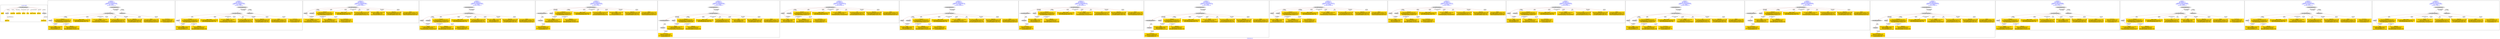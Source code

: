 digraph n0 {
fontcolor="blue"
remincross="true"
label="s29-gilcrease.csv"
subgraph cluster_0 {
label="1-correct model"
n2[style="filled",color="white",fillcolor="lightgray",label="CulturalHeritageObject1"];
n3[shape="plaintext",style="filled",fillcolor="gold",label="Dated"];
n4[style="filled",color="white",fillcolor="lightgray",label="Person1"];
n5[shape="plaintext",style="filled",fillcolor="gold",label="Description"];
n6[shape="plaintext",style="filled",fillcolor="gold",label="Dimensions"];
n7[shape="plaintext",style="filled",fillcolor="gold",label="Medium"];
n8[shape="plaintext",style="filled",fillcolor="gold",label="Title"];
n9[shape="plaintext",style="filled",fillcolor="gold",label="Object Number"];
n10[shape="plaintext",style="filled",fillcolor="gold",label="ObjectID"];
n11[style="filled",color="white",fillcolor="lightgray",label="Concept1"];
n12[shape="plaintext",style="filled",fillcolor="gold",label="Alpha Sort"];
n13[shape="plaintext",style="filled",fillcolor="gold",label="Classification"];
}
subgraph cluster_1 {
label="candidate 0\nlink coherence:1.0\nnode coherence:1.0\nconfidence:0.454185204990368\nmapping score:0.5958395127745671\ncost:11.99977\n-precision:0.58-recall:0.64"
n15[style="filled",color="white",fillcolor="lightgray",label="CulturalHeritageObject1"];
n16[style="filled",color="white",fillcolor="lightgray",label="Person1"];
n17[style="filled",color="white",fillcolor="lightgray",label="EuropeanaAggregation1"];
n18[style="filled",color="white",fillcolor="lightgray",label="WebResource1"];
n19[shape="plaintext",style="filled",fillcolor="gold",label="Dated\n[CulturalHeritageObject,created,0.374]\n[Person,dateOfBirth,0.297]\n[Person,dateOfDeath,0.237]\n[Person,biographicalInformation,0.093]"];
n20[shape="plaintext",style="filled",fillcolor="gold",label="Dimensions\n[CulturalHeritageObject,extent,0.657]\n[CulturalHeritageObject,accessionNumber,0.171]\n[CulturalHeritageObject,description,0.096]\n[CulturalHeritageObject,medium,0.077]"];
n21[shape="plaintext",style="filled",fillcolor="gold",label="Object Number\n[CulturalHeritageObject,accessionNumber,0.548]\n[CulturalHeritageObject,extent,0.313]\n[Person,biographicalInformation,0.138]"];
n22[shape="plaintext",style="filled",fillcolor="gold",label="ObjectID\n[CulturalHeritageObject,created,0.391]\n[Person,dateOfDeath,0.267]\n[CulturalHeritageObject,accessionNumber,0.25]\n[CulturalHeritageObject,description,0.092]"];
n23[shape="plaintext",style="filled",fillcolor="gold",label="Title\n[CulturalHeritageObject,description,0.395]\n[CulturalHeritageObject,title,0.275]\n[Person,biographicalInformation,0.255]\n[CulturalHeritageObject,provenance,0.075]"];
n24[shape="plaintext",style="filled",fillcolor="gold",label="Description\n[CulturalHeritageObject,description,0.446]\n[Person,biographicalInformation,0.255]\n[CulturalHeritageObject,title,0.203]\n[CulturalHeritageObject,medium,0.096]"];
n25[shape="plaintext",style="filled",fillcolor="gold",label="Classification\n[WebResource,classLink,0.316]\n[Document,classLink,0.284]\n[Person,biographicalInformation,0.203]\n[Concept,prefLabel,0.197]"];
n26[shape="plaintext",style="filled",fillcolor="gold",label="Alpha Sort\n[Person,nameOfThePerson,0.41]\n[Document,classLink,0.304]\n[CulturalHeritageObject,description,0.154]\n[CulturalHeritageObject,provenance,0.132]"];
n27[shape="plaintext",style="filled",fillcolor="gold",label="Medium\n[CulturalHeritageObject,medium,0.749]\n[CulturalHeritageObject,description,0.111]\n[CulturalHeritageObject,provenance,0.071]\n[Person,biographicalInformation,0.069]"];
}
subgraph cluster_2 {
label="candidate 1\nlink coherence:1.0\nnode coherence:1.0\nconfidence:0.454185204990368\nmapping score:0.5958395127745671\ncost:11.99986\n-precision:0.5-recall:0.55"
n29[style="filled",color="white",fillcolor="lightgray",label="CulturalHeritageObject1"];
n30[style="filled",color="white",fillcolor="lightgray",label="Person2"];
n31[style="filled",color="white",fillcolor="lightgray",label="EuropeanaAggregation1"];
n32[style="filled",color="white",fillcolor="lightgray",label="WebResource1"];
n33[shape="plaintext",style="filled",fillcolor="gold",label="Dimensions\n[CulturalHeritageObject,extent,0.657]\n[CulturalHeritageObject,accessionNumber,0.171]\n[CulturalHeritageObject,description,0.096]\n[CulturalHeritageObject,medium,0.077]"];
n34[shape="plaintext",style="filled",fillcolor="gold",label="Object Number\n[CulturalHeritageObject,accessionNumber,0.548]\n[CulturalHeritageObject,extent,0.313]\n[Person,biographicalInformation,0.138]"];
n35[shape="plaintext",style="filled",fillcolor="gold",label="ObjectID\n[CulturalHeritageObject,created,0.391]\n[Person,dateOfDeath,0.267]\n[CulturalHeritageObject,accessionNumber,0.25]\n[CulturalHeritageObject,description,0.092]"];
n36[shape="plaintext",style="filled",fillcolor="gold",label="Title\n[CulturalHeritageObject,description,0.395]\n[CulturalHeritageObject,title,0.275]\n[Person,biographicalInformation,0.255]\n[CulturalHeritageObject,provenance,0.075]"];
n37[shape="plaintext",style="filled",fillcolor="gold",label="Dated\n[CulturalHeritageObject,created,0.374]\n[Person,dateOfBirth,0.297]\n[Person,dateOfDeath,0.237]\n[Person,biographicalInformation,0.093]"];
n38[shape="plaintext",style="filled",fillcolor="gold",label="Description\n[CulturalHeritageObject,description,0.446]\n[Person,biographicalInformation,0.255]\n[CulturalHeritageObject,title,0.203]\n[CulturalHeritageObject,medium,0.096]"];
n39[shape="plaintext",style="filled",fillcolor="gold",label="Classification\n[WebResource,classLink,0.316]\n[Document,classLink,0.284]\n[Person,biographicalInformation,0.203]\n[Concept,prefLabel,0.197]"];
n40[shape="plaintext",style="filled",fillcolor="gold",label="Medium\n[CulturalHeritageObject,medium,0.749]\n[CulturalHeritageObject,description,0.111]\n[CulturalHeritageObject,provenance,0.071]\n[Person,biographicalInformation,0.069]"];
n41[shape="plaintext",style="filled",fillcolor="gold",label="Alpha Sort\n[Person,nameOfThePerson,0.41]\n[Document,classLink,0.304]\n[CulturalHeritageObject,description,0.154]\n[CulturalHeritageObject,provenance,0.132]"];
}
subgraph cluster_3 {
label="candidate 10\nlink coherence:1.0\nnode coherence:1.0\nconfidence:0.4454664560534012\nmapping score:0.5929332631289115\ncost:10.99991\n-precision:0.73-recall:0.73"
n43[style="filled",color="white",fillcolor="lightgray",label="CulturalHeritageObject1"];
n44[style="filled",color="white",fillcolor="lightgray",label="Person1"];
n45[style="filled",color="white",fillcolor="lightgray",label="Document1"];
n46[shape="plaintext",style="filled",fillcolor="gold",label="Dimensions\n[CulturalHeritageObject,extent,0.657]\n[CulturalHeritageObject,accessionNumber,0.171]\n[CulturalHeritageObject,description,0.096]\n[CulturalHeritageObject,medium,0.077]"];
n47[shape="plaintext",style="filled",fillcolor="gold",label="Object Number\n[CulturalHeritageObject,accessionNumber,0.548]\n[CulturalHeritageObject,extent,0.313]\n[Person,biographicalInformation,0.138]"];
n48[shape="plaintext",style="filled",fillcolor="gold",label="ObjectID\n[CulturalHeritageObject,created,0.391]\n[Person,dateOfDeath,0.267]\n[CulturalHeritageObject,accessionNumber,0.25]\n[CulturalHeritageObject,description,0.092]"];
n49[shape="plaintext",style="filled",fillcolor="gold",label="Title\n[CulturalHeritageObject,description,0.395]\n[CulturalHeritageObject,title,0.275]\n[Person,biographicalInformation,0.255]\n[CulturalHeritageObject,provenance,0.075]"];
n50[shape="plaintext",style="filled",fillcolor="gold",label="Dated\n[CulturalHeritageObject,created,0.374]\n[Person,dateOfBirth,0.297]\n[Person,dateOfDeath,0.237]\n[Person,biographicalInformation,0.093]"];
n51[shape="plaintext",style="filled",fillcolor="gold",label="Description\n[CulturalHeritageObject,description,0.446]\n[Person,biographicalInformation,0.255]\n[CulturalHeritageObject,title,0.203]\n[CulturalHeritageObject,medium,0.096]"];
n52[shape="plaintext",style="filled",fillcolor="gold",label="Alpha Sort\n[Person,nameOfThePerson,0.41]\n[Document,classLink,0.304]\n[CulturalHeritageObject,description,0.154]\n[CulturalHeritageObject,provenance,0.132]"];
n53[shape="plaintext",style="filled",fillcolor="gold",label="Classification\n[WebResource,classLink,0.316]\n[Document,classLink,0.284]\n[Person,biographicalInformation,0.203]\n[Concept,prefLabel,0.197]"];
n54[shape="plaintext",style="filled",fillcolor="gold",label="Medium\n[CulturalHeritageObject,medium,0.749]\n[CulturalHeritageObject,description,0.111]\n[CulturalHeritageObject,provenance,0.071]\n[Person,biographicalInformation,0.069]"];
}
subgraph cluster_4 {
label="candidate 11\nlink coherence:1.0\nnode coherence:1.0\nconfidence:0.4454664560534012\nmapping score:0.5929332631289115\ncost:11.99984\n-precision:0.67-recall:0.73"
n56[style="filled",color="white",fillcolor="lightgray",label="CulturalHeritageObject1"];
n57[style="filled",color="white",fillcolor="lightgray",label="Person1"];
n58[style="filled",color="white",fillcolor="lightgray",label="Document1"];
n59[style="filled",color="white",fillcolor="lightgray",label="EuropeanaAggregation1"];
n60[shape="plaintext",style="filled",fillcolor="gold",label="Dimensions\n[CulturalHeritageObject,extent,0.657]\n[CulturalHeritageObject,accessionNumber,0.171]\n[CulturalHeritageObject,description,0.096]\n[CulturalHeritageObject,medium,0.077]"];
n61[shape="plaintext",style="filled",fillcolor="gold",label="Object Number\n[CulturalHeritageObject,accessionNumber,0.548]\n[CulturalHeritageObject,extent,0.313]\n[Person,biographicalInformation,0.138]"];
n62[shape="plaintext",style="filled",fillcolor="gold",label="ObjectID\n[CulturalHeritageObject,created,0.391]\n[Person,dateOfDeath,0.267]\n[CulturalHeritageObject,accessionNumber,0.25]\n[CulturalHeritageObject,description,0.092]"];
n63[shape="plaintext",style="filled",fillcolor="gold",label="Title\n[CulturalHeritageObject,description,0.395]\n[CulturalHeritageObject,title,0.275]\n[Person,biographicalInformation,0.255]\n[CulturalHeritageObject,provenance,0.075]"];
n64[shape="plaintext",style="filled",fillcolor="gold",label="Dated\n[CulturalHeritageObject,created,0.374]\n[Person,dateOfBirth,0.297]\n[Person,dateOfDeath,0.237]\n[Person,biographicalInformation,0.093]"];
n65[shape="plaintext",style="filled",fillcolor="gold",label="Description\n[CulturalHeritageObject,description,0.446]\n[Person,biographicalInformation,0.255]\n[CulturalHeritageObject,title,0.203]\n[CulturalHeritageObject,medium,0.096]"];
n66[shape="plaintext",style="filled",fillcolor="gold",label="Alpha Sort\n[Person,nameOfThePerson,0.41]\n[Document,classLink,0.304]\n[CulturalHeritageObject,description,0.154]\n[CulturalHeritageObject,provenance,0.132]"];
n67[shape="plaintext",style="filled",fillcolor="gold",label="Classification\n[WebResource,classLink,0.316]\n[Document,classLink,0.284]\n[Person,biographicalInformation,0.203]\n[Concept,prefLabel,0.197]"];
n68[shape="plaintext",style="filled",fillcolor="gold",label="Medium\n[CulturalHeritageObject,medium,0.749]\n[CulturalHeritageObject,description,0.111]\n[CulturalHeritageObject,provenance,0.071]\n[Person,biographicalInformation,0.069]"];
}
subgraph cluster_5 {
label="candidate 12\nlink coherence:1.0\nnode coherence:1.0\nconfidence:0.4454664560534012\nmapping score:0.5929332631289115\ncost:11.9999\n-precision:0.67-recall:0.73"
n70[style="filled",color="white",fillcolor="lightgray",label="CulturalHeritageObject1"];
n71[style="filled",color="white",fillcolor="lightgray",label="CulturalHeritageObject2"];
n72[style="filled",color="white",fillcolor="lightgray",label="Person1"];
n73[style="filled",color="white",fillcolor="lightgray",label="Document2"];
n74[shape="plaintext",style="filled",fillcolor="gold",label="Dimensions\n[CulturalHeritageObject,extent,0.657]\n[CulturalHeritageObject,accessionNumber,0.171]\n[CulturalHeritageObject,description,0.096]\n[CulturalHeritageObject,medium,0.077]"];
n75[shape="plaintext",style="filled",fillcolor="gold",label="Object Number\n[CulturalHeritageObject,accessionNumber,0.548]\n[CulturalHeritageObject,extent,0.313]\n[Person,biographicalInformation,0.138]"];
n76[shape="plaintext",style="filled",fillcolor="gold",label="ObjectID\n[CulturalHeritageObject,created,0.391]\n[Person,dateOfDeath,0.267]\n[CulturalHeritageObject,accessionNumber,0.25]\n[CulturalHeritageObject,description,0.092]"];
n77[shape="plaintext",style="filled",fillcolor="gold",label="Title\n[CulturalHeritageObject,description,0.395]\n[CulturalHeritageObject,title,0.275]\n[Person,biographicalInformation,0.255]\n[CulturalHeritageObject,provenance,0.075]"];
n78[shape="plaintext",style="filled",fillcolor="gold",label="Dated\n[CulturalHeritageObject,created,0.374]\n[Person,dateOfBirth,0.297]\n[Person,dateOfDeath,0.237]\n[Person,biographicalInformation,0.093]"];
n79[shape="plaintext",style="filled",fillcolor="gold",label="Description\n[CulturalHeritageObject,description,0.446]\n[Person,biographicalInformation,0.255]\n[CulturalHeritageObject,title,0.203]\n[CulturalHeritageObject,medium,0.096]"];
n80[shape="plaintext",style="filled",fillcolor="gold",label="Classification\n[WebResource,classLink,0.316]\n[Document,classLink,0.284]\n[Person,biographicalInformation,0.203]\n[Concept,prefLabel,0.197]"];
n81[shape="plaintext",style="filled",fillcolor="gold",label="Alpha Sort\n[Person,nameOfThePerson,0.41]\n[Document,classLink,0.304]\n[CulturalHeritageObject,description,0.154]\n[CulturalHeritageObject,provenance,0.132]"];
n82[shape="plaintext",style="filled",fillcolor="gold",label="Medium\n[CulturalHeritageObject,medium,0.749]\n[CulturalHeritageObject,description,0.111]\n[CulturalHeritageObject,provenance,0.071]\n[Person,biographicalInformation,0.069]"];
}
subgraph cluster_6 {
label="candidate 13\nlink coherence:1.0\nnode coherence:1.0\nconfidence:0.4454664560534012\nmapping score:0.5929332631289115\ncost:12.99983\n-precision:0.62-recall:0.73"
n84[style="filled",color="white",fillcolor="lightgray",label="CulturalHeritageObject1"];
n85[style="filled",color="white",fillcolor="lightgray",label="CulturalHeritageObject2"];
n86[style="filled",color="white",fillcolor="lightgray",label="Person1"];
n87[style="filled",color="white",fillcolor="lightgray",label="Document2"];
n88[style="filled",color="white",fillcolor="lightgray",label="EuropeanaAggregation1"];
n89[shape="plaintext",style="filled",fillcolor="gold",label="Dimensions\n[CulturalHeritageObject,extent,0.657]\n[CulturalHeritageObject,accessionNumber,0.171]\n[CulturalHeritageObject,description,0.096]\n[CulturalHeritageObject,medium,0.077]"];
n90[shape="plaintext",style="filled",fillcolor="gold",label="Object Number\n[CulturalHeritageObject,accessionNumber,0.548]\n[CulturalHeritageObject,extent,0.313]\n[Person,biographicalInformation,0.138]"];
n91[shape="plaintext",style="filled",fillcolor="gold",label="ObjectID\n[CulturalHeritageObject,created,0.391]\n[Person,dateOfDeath,0.267]\n[CulturalHeritageObject,accessionNumber,0.25]\n[CulturalHeritageObject,description,0.092]"];
n92[shape="plaintext",style="filled",fillcolor="gold",label="Title\n[CulturalHeritageObject,description,0.395]\n[CulturalHeritageObject,title,0.275]\n[Person,biographicalInformation,0.255]\n[CulturalHeritageObject,provenance,0.075]"];
n93[shape="plaintext",style="filled",fillcolor="gold",label="Dated\n[CulturalHeritageObject,created,0.374]\n[Person,dateOfBirth,0.297]\n[Person,dateOfDeath,0.237]\n[Person,biographicalInformation,0.093]"];
n94[shape="plaintext",style="filled",fillcolor="gold",label="Description\n[CulturalHeritageObject,description,0.446]\n[Person,biographicalInformation,0.255]\n[CulturalHeritageObject,title,0.203]\n[CulturalHeritageObject,medium,0.096]"];
n95[shape="plaintext",style="filled",fillcolor="gold",label="Classification\n[WebResource,classLink,0.316]\n[Document,classLink,0.284]\n[Person,biographicalInformation,0.203]\n[Concept,prefLabel,0.197]"];
n96[shape="plaintext",style="filled",fillcolor="gold",label="Alpha Sort\n[Person,nameOfThePerson,0.41]\n[Document,classLink,0.304]\n[CulturalHeritageObject,description,0.154]\n[CulturalHeritageObject,provenance,0.132]"];
n97[shape="plaintext",style="filled",fillcolor="gold",label="Medium\n[CulturalHeritageObject,medium,0.749]\n[CulturalHeritageObject,description,0.111]\n[CulturalHeritageObject,provenance,0.071]\n[Person,biographicalInformation,0.069]"];
}
subgraph cluster_7 {
label="candidate 14\nlink coherence:1.0\nnode coherence:1.0\nconfidence:0.4439456040681724\nmapping score:0.5924263124671686\ncost:10.99991\n-precision:0.64-recall:0.64"
n99[style="filled",color="white",fillcolor="lightgray",label="CulturalHeritageObject1"];
n100[style="filled",color="white",fillcolor="lightgray",label="Person1"];
n101[style="filled",color="white",fillcolor="lightgray",label="Document1"];
n102[shape="plaintext",style="filled",fillcolor="gold",label="Dimensions\n[CulturalHeritageObject,extent,0.657]\n[CulturalHeritageObject,accessionNumber,0.171]\n[CulturalHeritageObject,description,0.096]\n[CulturalHeritageObject,medium,0.077]"];
n103[shape="plaintext",style="filled",fillcolor="gold",label="Object Number\n[CulturalHeritageObject,accessionNumber,0.548]\n[CulturalHeritageObject,extent,0.313]\n[Person,biographicalInformation,0.138]"];
n104[shape="plaintext",style="filled",fillcolor="gold",label="Dated\n[CulturalHeritageObject,created,0.374]\n[Person,dateOfBirth,0.297]\n[Person,dateOfDeath,0.237]\n[Person,biographicalInformation,0.093]"];
n105[shape="plaintext",style="filled",fillcolor="gold",label="ObjectID\n[CulturalHeritageObject,created,0.391]\n[Person,dateOfDeath,0.267]\n[CulturalHeritageObject,accessionNumber,0.25]\n[CulturalHeritageObject,description,0.092]"];
n106[shape="plaintext",style="filled",fillcolor="gold",label="Title\n[CulturalHeritageObject,description,0.395]\n[CulturalHeritageObject,title,0.275]\n[Person,biographicalInformation,0.255]\n[CulturalHeritageObject,provenance,0.075]"];
n107[shape="plaintext",style="filled",fillcolor="gold",label="Description\n[CulturalHeritageObject,description,0.446]\n[Person,biographicalInformation,0.255]\n[CulturalHeritageObject,title,0.203]\n[CulturalHeritageObject,medium,0.096]"];
n108[shape="plaintext",style="filled",fillcolor="gold",label="Alpha Sort\n[Person,nameOfThePerson,0.41]\n[Document,classLink,0.304]\n[CulturalHeritageObject,description,0.154]\n[CulturalHeritageObject,provenance,0.132]"];
n109[shape="plaintext",style="filled",fillcolor="gold",label="Classification\n[WebResource,classLink,0.316]\n[Document,classLink,0.284]\n[Person,biographicalInformation,0.203]\n[Concept,prefLabel,0.197]"];
n110[shape="plaintext",style="filled",fillcolor="gold",label="Medium\n[CulturalHeritageObject,medium,0.749]\n[CulturalHeritageObject,description,0.111]\n[CulturalHeritageObject,provenance,0.071]\n[Person,biographicalInformation,0.069]"];
}
subgraph cluster_8 {
label="candidate 15\nlink coherence:1.0\nnode coherence:1.0\nconfidence:0.4439456040681724\nmapping score:0.5924263124671686\ncost:11.99984\n-precision:0.58-recall:0.64"
n112[style="filled",color="white",fillcolor="lightgray",label="CulturalHeritageObject1"];
n113[style="filled",color="white",fillcolor="lightgray",label="Person1"];
n114[style="filled",color="white",fillcolor="lightgray",label="Document1"];
n115[style="filled",color="white",fillcolor="lightgray",label="EuropeanaAggregation1"];
n116[shape="plaintext",style="filled",fillcolor="gold",label="Dimensions\n[CulturalHeritageObject,extent,0.657]\n[CulturalHeritageObject,accessionNumber,0.171]\n[CulturalHeritageObject,description,0.096]\n[CulturalHeritageObject,medium,0.077]"];
n117[shape="plaintext",style="filled",fillcolor="gold",label="Object Number\n[CulturalHeritageObject,accessionNumber,0.548]\n[CulturalHeritageObject,extent,0.313]\n[Person,biographicalInformation,0.138]"];
n118[shape="plaintext",style="filled",fillcolor="gold",label="Dated\n[CulturalHeritageObject,created,0.374]\n[Person,dateOfBirth,0.297]\n[Person,dateOfDeath,0.237]\n[Person,biographicalInformation,0.093]"];
n119[shape="plaintext",style="filled",fillcolor="gold",label="ObjectID\n[CulturalHeritageObject,created,0.391]\n[Person,dateOfDeath,0.267]\n[CulturalHeritageObject,accessionNumber,0.25]\n[CulturalHeritageObject,description,0.092]"];
n120[shape="plaintext",style="filled",fillcolor="gold",label="Title\n[CulturalHeritageObject,description,0.395]\n[CulturalHeritageObject,title,0.275]\n[Person,biographicalInformation,0.255]\n[CulturalHeritageObject,provenance,0.075]"];
n121[shape="plaintext",style="filled",fillcolor="gold",label="Description\n[CulturalHeritageObject,description,0.446]\n[Person,biographicalInformation,0.255]\n[CulturalHeritageObject,title,0.203]\n[CulturalHeritageObject,medium,0.096]"];
n122[shape="plaintext",style="filled",fillcolor="gold",label="Alpha Sort\n[Person,nameOfThePerson,0.41]\n[Document,classLink,0.304]\n[CulturalHeritageObject,description,0.154]\n[CulturalHeritageObject,provenance,0.132]"];
n123[shape="plaintext",style="filled",fillcolor="gold",label="Classification\n[WebResource,classLink,0.316]\n[Document,classLink,0.284]\n[Person,biographicalInformation,0.203]\n[Concept,prefLabel,0.197]"];
n124[shape="plaintext",style="filled",fillcolor="gold",label="Medium\n[CulturalHeritageObject,medium,0.749]\n[CulturalHeritageObject,description,0.111]\n[CulturalHeritageObject,provenance,0.071]\n[Person,biographicalInformation,0.069]"];
}
subgraph cluster_9 {
label="candidate 16\nlink coherence:1.0\nnode coherence:1.0\nconfidence:0.4439456040681724\nmapping score:0.5924263124671686\ncost:11.9999\n-precision:0.58-recall:0.64"
n126[style="filled",color="white",fillcolor="lightgray",label="CulturalHeritageObject1"];
n127[style="filled",color="white",fillcolor="lightgray",label="CulturalHeritageObject2"];
n128[style="filled",color="white",fillcolor="lightgray",label="Person1"];
n129[style="filled",color="white",fillcolor="lightgray",label="Document2"];
n130[shape="plaintext",style="filled",fillcolor="gold",label="Dimensions\n[CulturalHeritageObject,extent,0.657]\n[CulturalHeritageObject,accessionNumber,0.171]\n[CulturalHeritageObject,description,0.096]\n[CulturalHeritageObject,medium,0.077]"];
n131[shape="plaintext",style="filled",fillcolor="gold",label="Object Number\n[CulturalHeritageObject,accessionNumber,0.548]\n[CulturalHeritageObject,extent,0.313]\n[Person,biographicalInformation,0.138]"];
n132[shape="plaintext",style="filled",fillcolor="gold",label="Dated\n[CulturalHeritageObject,created,0.374]\n[Person,dateOfBirth,0.297]\n[Person,dateOfDeath,0.237]\n[Person,biographicalInformation,0.093]"];
n133[shape="plaintext",style="filled",fillcolor="gold",label="ObjectID\n[CulturalHeritageObject,created,0.391]\n[Person,dateOfDeath,0.267]\n[CulturalHeritageObject,accessionNumber,0.25]\n[CulturalHeritageObject,description,0.092]"];
n134[shape="plaintext",style="filled",fillcolor="gold",label="Title\n[CulturalHeritageObject,description,0.395]\n[CulturalHeritageObject,title,0.275]\n[Person,biographicalInformation,0.255]\n[CulturalHeritageObject,provenance,0.075]"];
n135[shape="plaintext",style="filled",fillcolor="gold",label="Description\n[CulturalHeritageObject,description,0.446]\n[Person,biographicalInformation,0.255]\n[CulturalHeritageObject,title,0.203]\n[CulturalHeritageObject,medium,0.096]"];
n136[shape="plaintext",style="filled",fillcolor="gold",label="Classification\n[WebResource,classLink,0.316]\n[Document,classLink,0.284]\n[Person,biographicalInformation,0.203]\n[Concept,prefLabel,0.197]"];
n137[shape="plaintext",style="filled",fillcolor="gold",label="Alpha Sort\n[Person,nameOfThePerson,0.41]\n[Document,classLink,0.304]\n[CulturalHeritageObject,description,0.154]\n[CulturalHeritageObject,provenance,0.132]"];
n138[shape="plaintext",style="filled",fillcolor="gold",label="Medium\n[CulturalHeritageObject,medium,0.749]\n[CulturalHeritageObject,description,0.111]\n[CulturalHeritageObject,provenance,0.071]\n[Person,biographicalInformation,0.069]"];
}
subgraph cluster_10 {
label="candidate 17\nlink coherence:1.0\nnode coherence:1.0\nconfidence:0.4439456040681724\nmapping score:0.5924263124671686\ncost:12.99983\n-precision:0.54-recall:0.64"
n140[style="filled",color="white",fillcolor="lightgray",label="CulturalHeritageObject1"];
n141[style="filled",color="white",fillcolor="lightgray",label="CulturalHeritageObject2"];
n142[style="filled",color="white",fillcolor="lightgray",label="Person1"];
n143[style="filled",color="white",fillcolor="lightgray",label="Document2"];
n144[style="filled",color="white",fillcolor="lightgray",label="EuropeanaAggregation1"];
n145[shape="plaintext",style="filled",fillcolor="gold",label="Dimensions\n[CulturalHeritageObject,extent,0.657]\n[CulturalHeritageObject,accessionNumber,0.171]\n[CulturalHeritageObject,description,0.096]\n[CulturalHeritageObject,medium,0.077]"];
n146[shape="plaintext",style="filled",fillcolor="gold",label="Object Number\n[CulturalHeritageObject,accessionNumber,0.548]\n[CulturalHeritageObject,extent,0.313]\n[Person,biographicalInformation,0.138]"];
n147[shape="plaintext",style="filled",fillcolor="gold",label="Dated\n[CulturalHeritageObject,created,0.374]\n[Person,dateOfBirth,0.297]\n[Person,dateOfDeath,0.237]\n[Person,biographicalInformation,0.093]"];
n148[shape="plaintext",style="filled",fillcolor="gold",label="ObjectID\n[CulturalHeritageObject,created,0.391]\n[Person,dateOfDeath,0.267]\n[CulturalHeritageObject,accessionNumber,0.25]\n[CulturalHeritageObject,description,0.092]"];
n149[shape="plaintext",style="filled",fillcolor="gold",label="Title\n[CulturalHeritageObject,description,0.395]\n[CulturalHeritageObject,title,0.275]\n[Person,biographicalInformation,0.255]\n[CulturalHeritageObject,provenance,0.075]"];
n150[shape="plaintext",style="filled",fillcolor="gold",label="Description\n[CulturalHeritageObject,description,0.446]\n[Person,biographicalInformation,0.255]\n[CulturalHeritageObject,title,0.203]\n[CulturalHeritageObject,medium,0.096]"];
n151[shape="plaintext",style="filled",fillcolor="gold",label="Classification\n[WebResource,classLink,0.316]\n[Document,classLink,0.284]\n[Person,biographicalInformation,0.203]\n[Concept,prefLabel,0.197]"];
n152[shape="plaintext",style="filled",fillcolor="gold",label="Alpha Sort\n[Person,nameOfThePerson,0.41]\n[Document,classLink,0.304]\n[CulturalHeritageObject,description,0.154]\n[CulturalHeritageObject,provenance,0.132]"];
n153[shape="plaintext",style="filled",fillcolor="gold",label="Medium\n[CulturalHeritageObject,medium,0.749]\n[CulturalHeritageObject,description,0.111]\n[CulturalHeritageObject,provenance,0.071]\n[Person,biographicalInformation,0.069]"];
}
subgraph cluster_11 {
label="candidate 18\nlink coherence:1.0\nnode coherence:1.0\nconfidence:0.44096877102401727\nmapping score:0.5914340347857835\ncost:10.99989\n-precision:0.82-recall:0.82"
n155[style="filled",color="white",fillcolor="lightgray",label="CulturalHeritageObject1"];
n156[style="filled",color="white",fillcolor="lightgray",label="Person1"];
n157[style="filled",color="white",fillcolor="lightgray",label="Concept1"];
n158[shape="plaintext",style="filled",fillcolor="gold",label="Dated\n[CulturalHeritageObject,created,0.374]\n[Person,dateOfBirth,0.297]\n[Person,dateOfDeath,0.237]\n[Person,biographicalInformation,0.093]"];
n159[shape="plaintext",style="filled",fillcolor="gold",label="Classification\n[WebResource,classLink,0.316]\n[Document,classLink,0.284]\n[Person,biographicalInformation,0.203]\n[Concept,prefLabel,0.197]"];
n160[shape="plaintext",style="filled",fillcolor="gold",label="Dimensions\n[CulturalHeritageObject,extent,0.657]\n[CulturalHeritageObject,accessionNumber,0.171]\n[CulturalHeritageObject,description,0.096]\n[CulturalHeritageObject,medium,0.077]"];
n161[shape="plaintext",style="filled",fillcolor="gold",label="Object Number\n[CulturalHeritageObject,accessionNumber,0.548]\n[CulturalHeritageObject,extent,0.313]\n[Person,biographicalInformation,0.138]"];
n162[shape="plaintext",style="filled",fillcolor="gold",label="ObjectID\n[CulturalHeritageObject,created,0.391]\n[Person,dateOfDeath,0.267]\n[CulturalHeritageObject,accessionNumber,0.25]\n[CulturalHeritageObject,description,0.092]"];
n163[shape="plaintext",style="filled",fillcolor="gold",label="Title\n[CulturalHeritageObject,description,0.395]\n[CulturalHeritageObject,title,0.275]\n[Person,biographicalInformation,0.255]\n[CulturalHeritageObject,provenance,0.075]"];
n164[shape="plaintext",style="filled",fillcolor="gold",label="Description\n[CulturalHeritageObject,description,0.446]\n[Person,biographicalInformation,0.255]\n[CulturalHeritageObject,title,0.203]\n[CulturalHeritageObject,medium,0.096]"];
n165[shape="plaintext",style="filled",fillcolor="gold",label="Alpha Sort\n[Person,nameOfThePerson,0.41]\n[Document,classLink,0.304]\n[CulturalHeritageObject,description,0.154]\n[CulturalHeritageObject,provenance,0.132]"];
n166[shape="plaintext",style="filled",fillcolor="gold",label="Medium\n[CulturalHeritageObject,medium,0.749]\n[CulturalHeritageObject,description,0.111]\n[CulturalHeritageObject,provenance,0.071]\n[Person,biographicalInformation,0.069]"];
}
subgraph cluster_12 {
label="candidate 19\nlink coherence:1.0\nnode coherence:1.0\nconfidence:0.44096877102401727\nmapping score:0.5914340347857835\ncost:10.99991\n-precision:0.73-recall:0.73"
n168[style="filled",color="white",fillcolor="lightgray",label="CulturalHeritageObject1"];
n169[style="filled",color="white",fillcolor="lightgray",label="Person1"];
n170[style="filled",color="white",fillcolor="lightgray",label="Concept2"];
n171[shape="plaintext",style="filled",fillcolor="gold",label="Dated\n[CulturalHeritageObject,created,0.374]\n[Person,dateOfBirth,0.297]\n[Person,dateOfDeath,0.237]\n[Person,biographicalInformation,0.093]"];
n172[shape="plaintext",style="filled",fillcolor="gold",label="Dimensions\n[CulturalHeritageObject,extent,0.657]\n[CulturalHeritageObject,accessionNumber,0.171]\n[CulturalHeritageObject,description,0.096]\n[CulturalHeritageObject,medium,0.077]"];
n173[shape="plaintext",style="filled",fillcolor="gold",label="Object Number\n[CulturalHeritageObject,accessionNumber,0.548]\n[CulturalHeritageObject,extent,0.313]\n[Person,biographicalInformation,0.138]"];
n174[shape="plaintext",style="filled",fillcolor="gold",label="ObjectID\n[CulturalHeritageObject,created,0.391]\n[Person,dateOfDeath,0.267]\n[CulturalHeritageObject,accessionNumber,0.25]\n[CulturalHeritageObject,description,0.092]"];
n175[shape="plaintext",style="filled",fillcolor="gold",label="Title\n[CulturalHeritageObject,description,0.395]\n[CulturalHeritageObject,title,0.275]\n[Person,biographicalInformation,0.255]\n[CulturalHeritageObject,provenance,0.075]"];
n176[shape="plaintext",style="filled",fillcolor="gold",label="Classification\n[WebResource,classLink,0.316]\n[Document,classLink,0.284]\n[Person,biographicalInformation,0.203]\n[Concept,prefLabel,0.197]"];
n177[shape="plaintext",style="filled",fillcolor="gold",label="Description\n[CulturalHeritageObject,description,0.446]\n[Person,biographicalInformation,0.255]\n[CulturalHeritageObject,title,0.203]\n[CulturalHeritageObject,medium,0.096]"];
n178[shape="plaintext",style="filled",fillcolor="gold",label="Alpha Sort\n[Person,nameOfThePerson,0.41]\n[Document,classLink,0.304]\n[CulturalHeritageObject,description,0.154]\n[CulturalHeritageObject,provenance,0.132]"];
n179[shape="plaintext",style="filled",fillcolor="gold",label="Medium\n[CulturalHeritageObject,medium,0.749]\n[CulturalHeritageObject,description,0.111]\n[CulturalHeritageObject,provenance,0.071]\n[Person,biographicalInformation,0.069]"];
}
subgraph cluster_13 {
label="candidate 2\nlink coherence:1.0\nnode coherence:1.0\nconfidence:0.45061034853908644\nmapping score:0.5946478939574732\ncost:10.99991\n-precision:0.64-recall:0.64"
n181[style="filled",color="white",fillcolor="lightgray",label="CulturalHeritageObject1"];
n182[style="filled",color="white",fillcolor="lightgray",label="Person1"];
n183[style="filled",color="white",fillcolor="lightgray",label="Document1"];
n184[shape="plaintext",style="filled",fillcolor="gold",label="Dated\n[CulturalHeritageObject,created,0.374]\n[Person,dateOfBirth,0.297]\n[Person,dateOfDeath,0.237]\n[Person,biographicalInformation,0.093]"];
n185[shape="plaintext",style="filled",fillcolor="gold",label="Dimensions\n[CulturalHeritageObject,extent,0.657]\n[CulturalHeritageObject,accessionNumber,0.171]\n[CulturalHeritageObject,description,0.096]\n[CulturalHeritageObject,medium,0.077]"];
n186[shape="plaintext",style="filled",fillcolor="gold",label="Object Number\n[CulturalHeritageObject,accessionNumber,0.548]\n[CulturalHeritageObject,extent,0.313]\n[Person,biographicalInformation,0.138]"];
n187[shape="plaintext",style="filled",fillcolor="gold",label="ObjectID\n[CulturalHeritageObject,created,0.391]\n[Person,dateOfDeath,0.267]\n[CulturalHeritageObject,accessionNumber,0.25]\n[CulturalHeritageObject,description,0.092]"];
n188[shape="plaintext",style="filled",fillcolor="gold",label="Title\n[CulturalHeritageObject,description,0.395]\n[CulturalHeritageObject,title,0.275]\n[Person,biographicalInformation,0.255]\n[CulturalHeritageObject,provenance,0.075]"];
n189[shape="plaintext",style="filled",fillcolor="gold",label="Description\n[CulturalHeritageObject,description,0.446]\n[Person,biographicalInformation,0.255]\n[CulturalHeritageObject,title,0.203]\n[CulturalHeritageObject,medium,0.096]"];
n190[shape="plaintext",style="filled",fillcolor="gold",label="Alpha Sort\n[Person,nameOfThePerson,0.41]\n[Document,classLink,0.304]\n[CulturalHeritageObject,description,0.154]\n[CulturalHeritageObject,provenance,0.132]"];
n191[shape="plaintext",style="filled",fillcolor="gold",label="Classification\n[WebResource,classLink,0.316]\n[Document,classLink,0.284]\n[Person,biographicalInformation,0.203]\n[Concept,prefLabel,0.197]"];
n192[shape="plaintext",style="filled",fillcolor="gold",label="Medium\n[CulturalHeritageObject,medium,0.749]\n[CulturalHeritageObject,description,0.111]\n[CulturalHeritageObject,provenance,0.071]\n[Person,biographicalInformation,0.069]"];
}
subgraph cluster_14 {
label="candidate 3\nlink coherence:1.0\nnode coherence:1.0\nconfidence:0.45061034853908644\nmapping score:0.5946478939574732\ncost:11.99984\n-precision:0.58-recall:0.64"
n194[style="filled",color="white",fillcolor="lightgray",label="CulturalHeritageObject1"];
n195[style="filled",color="white",fillcolor="lightgray",label="Person1"];
n196[style="filled",color="white",fillcolor="lightgray",label="Document1"];
n197[style="filled",color="white",fillcolor="lightgray",label="EuropeanaAggregation1"];
n198[shape="plaintext",style="filled",fillcolor="gold",label="Dated\n[CulturalHeritageObject,created,0.374]\n[Person,dateOfBirth,0.297]\n[Person,dateOfDeath,0.237]\n[Person,biographicalInformation,0.093]"];
n199[shape="plaintext",style="filled",fillcolor="gold",label="Dimensions\n[CulturalHeritageObject,extent,0.657]\n[CulturalHeritageObject,accessionNumber,0.171]\n[CulturalHeritageObject,description,0.096]\n[CulturalHeritageObject,medium,0.077]"];
n200[shape="plaintext",style="filled",fillcolor="gold",label="Object Number\n[CulturalHeritageObject,accessionNumber,0.548]\n[CulturalHeritageObject,extent,0.313]\n[Person,biographicalInformation,0.138]"];
n201[shape="plaintext",style="filled",fillcolor="gold",label="ObjectID\n[CulturalHeritageObject,created,0.391]\n[Person,dateOfDeath,0.267]\n[CulturalHeritageObject,accessionNumber,0.25]\n[CulturalHeritageObject,description,0.092]"];
n202[shape="plaintext",style="filled",fillcolor="gold",label="Title\n[CulturalHeritageObject,description,0.395]\n[CulturalHeritageObject,title,0.275]\n[Person,biographicalInformation,0.255]\n[CulturalHeritageObject,provenance,0.075]"];
n203[shape="plaintext",style="filled",fillcolor="gold",label="Description\n[CulturalHeritageObject,description,0.446]\n[Person,biographicalInformation,0.255]\n[CulturalHeritageObject,title,0.203]\n[CulturalHeritageObject,medium,0.096]"];
n204[shape="plaintext",style="filled",fillcolor="gold",label="Alpha Sort\n[Person,nameOfThePerson,0.41]\n[Document,classLink,0.304]\n[CulturalHeritageObject,description,0.154]\n[CulturalHeritageObject,provenance,0.132]"];
n205[shape="plaintext",style="filled",fillcolor="gold",label="Classification\n[WebResource,classLink,0.316]\n[Document,classLink,0.284]\n[Person,biographicalInformation,0.203]\n[Concept,prefLabel,0.197]"];
n206[shape="plaintext",style="filled",fillcolor="gold",label="Medium\n[CulturalHeritageObject,medium,0.749]\n[CulturalHeritageObject,description,0.111]\n[CulturalHeritageObject,provenance,0.071]\n[Person,biographicalInformation,0.069]"];
}
subgraph cluster_15 {
label="candidate 4\nlink coherence:1.0\nnode coherence:1.0\nconfidence:0.45061034853908644\nmapping score:0.5946478939574732\ncost:11.9999\n-precision:0.58-recall:0.64"
n208[style="filled",color="white",fillcolor="lightgray",label="CulturalHeritageObject1"];
n209[style="filled",color="white",fillcolor="lightgray",label="CulturalHeritageObject2"];
n210[style="filled",color="white",fillcolor="lightgray",label="Person1"];
n211[style="filled",color="white",fillcolor="lightgray",label="Document2"];
n212[shape="plaintext",style="filled",fillcolor="gold",label="Dated\n[CulturalHeritageObject,created,0.374]\n[Person,dateOfBirth,0.297]\n[Person,dateOfDeath,0.237]\n[Person,biographicalInformation,0.093]"];
n213[shape="plaintext",style="filled",fillcolor="gold",label="Dimensions\n[CulturalHeritageObject,extent,0.657]\n[CulturalHeritageObject,accessionNumber,0.171]\n[CulturalHeritageObject,description,0.096]\n[CulturalHeritageObject,medium,0.077]"];
n214[shape="plaintext",style="filled",fillcolor="gold",label="Object Number\n[CulturalHeritageObject,accessionNumber,0.548]\n[CulturalHeritageObject,extent,0.313]\n[Person,biographicalInformation,0.138]"];
n215[shape="plaintext",style="filled",fillcolor="gold",label="ObjectID\n[CulturalHeritageObject,created,0.391]\n[Person,dateOfDeath,0.267]\n[CulturalHeritageObject,accessionNumber,0.25]\n[CulturalHeritageObject,description,0.092]"];
n216[shape="plaintext",style="filled",fillcolor="gold",label="Title\n[CulturalHeritageObject,description,0.395]\n[CulturalHeritageObject,title,0.275]\n[Person,biographicalInformation,0.255]\n[CulturalHeritageObject,provenance,0.075]"];
n217[shape="plaintext",style="filled",fillcolor="gold",label="Description\n[CulturalHeritageObject,description,0.446]\n[Person,biographicalInformation,0.255]\n[CulturalHeritageObject,title,0.203]\n[CulturalHeritageObject,medium,0.096]"];
n218[shape="plaintext",style="filled",fillcolor="gold",label="Classification\n[WebResource,classLink,0.316]\n[Document,classLink,0.284]\n[Person,biographicalInformation,0.203]\n[Concept,prefLabel,0.197]"];
n219[shape="plaintext",style="filled",fillcolor="gold",label="Alpha Sort\n[Person,nameOfThePerson,0.41]\n[Document,classLink,0.304]\n[CulturalHeritageObject,description,0.154]\n[CulturalHeritageObject,provenance,0.132]"];
n220[shape="plaintext",style="filled",fillcolor="gold",label="Medium\n[CulturalHeritageObject,medium,0.749]\n[CulturalHeritageObject,description,0.111]\n[CulturalHeritageObject,provenance,0.071]\n[Person,biographicalInformation,0.069]"];
}
subgraph cluster_16 {
label="candidate 5\nlink coherence:1.0\nnode coherence:1.0\nconfidence:0.45061034853908644\nmapping score:0.5946478939574732\ncost:12.99983\n-precision:0.54-recall:0.64"
n222[style="filled",color="white",fillcolor="lightgray",label="CulturalHeritageObject1"];
n223[style="filled",color="white",fillcolor="lightgray",label="CulturalHeritageObject2"];
n224[style="filled",color="white",fillcolor="lightgray",label="Person1"];
n225[style="filled",color="white",fillcolor="lightgray",label="Document2"];
n226[style="filled",color="white",fillcolor="lightgray",label="EuropeanaAggregation1"];
n227[shape="plaintext",style="filled",fillcolor="gold",label="Dated\n[CulturalHeritageObject,created,0.374]\n[Person,dateOfBirth,0.297]\n[Person,dateOfDeath,0.237]\n[Person,biographicalInformation,0.093]"];
n228[shape="plaintext",style="filled",fillcolor="gold",label="Dimensions\n[CulturalHeritageObject,extent,0.657]\n[CulturalHeritageObject,accessionNumber,0.171]\n[CulturalHeritageObject,description,0.096]\n[CulturalHeritageObject,medium,0.077]"];
n229[shape="plaintext",style="filled",fillcolor="gold",label="Object Number\n[CulturalHeritageObject,accessionNumber,0.548]\n[CulturalHeritageObject,extent,0.313]\n[Person,biographicalInformation,0.138]"];
n230[shape="plaintext",style="filled",fillcolor="gold",label="ObjectID\n[CulturalHeritageObject,created,0.391]\n[Person,dateOfDeath,0.267]\n[CulturalHeritageObject,accessionNumber,0.25]\n[CulturalHeritageObject,description,0.092]"];
n231[shape="plaintext",style="filled",fillcolor="gold",label="Title\n[CulturalHeritageObject,description,0.395]\n[CulturalHeritageObject,title,0.275]\n[Person,biographicalInformation,0.255]\n[CulturalHeritageObject,provenance,0.075]"];
n232[shape="plaintext",style="filled",fillcolor="gold",label="Description\n[CulturalHeritageObject,description,0.446]\n[Person,biographicalInformation,0.255]\n[CulturalHeritageObject,title,0.203]\n[CulturalHeritageObject,medium,0.096]"];
n233[shape="plaintext",style="filled",fillcolor="gold",label="Classification\n[WebResource,classLink,0.316]\n[Document,classLink,0.284]\n[Person,biographicalInformation,0.203]\n[Concept,prefLabel,0.197]"];
n234[shape="plaintext",style="filled",fillcolor="gold",label="Alpha Sort\n[Person,nameOfThePerson,0.41]\n[Document,classLink,0.304]\n[CulturalHeritageObject,description,0.154]\n[CulturalHeritageObject,provenance,0.132]"];
n235[shape="plaintext",style="filled",fillcolor="gold",label="Medium\n[CulturalHeritageObject,medium,0.749]\n[CulturalHeritageObject,description,0.111]\n[CulturalHeritageObject,provenance,0.071]\n[Person,biographicalInformation,0.069]"];
}
subgraph cluster_17 {
label="candidate 6\nlink coherence:1.0\nnode coherence:1.0\nconfidence:0.4490413125046828\nmapping score:0.5941248819460053\ncost:11.99977\n-precision:0.67-recall:0.73"
n237[style="filled",color="white",fillcolor="lightgray",label="CulturalHeritageObject1"];
n238[style="filled",color="white",fillcolor="lightgray",label="Person1"];
n239[style="filled",color="white",fillcolor="lightgray",label="EuropeanaAggregation1"];
n240[style="filled",color="white",fillcolor="lightgray",label="WebResource1"];
n241[shape="plaintext",style="filled",fillcolor="gold",label="Dimensions\n[CulturalHeritageObject,extent,0.657]\n[CulturalHeritageObject,accessionNumber,0.171]\n[CulturalHeritageObject,description,0.096]\n[CulturalHeritageObject,medium,0.077]"];
n242[shape="plaintext",style="filled",fillcolor="gold",label="Object Number\n[CulturalHeritageObject,accessionNumber,0.548]\n[CulturalHeritageObject,extent,0.313]\n[Person,biographicalInformation,0.138]"];
n243[shape="plaintext",style="filled",fillcolor="gold",label="ObjectID\n[CulturalHeritageObject,created,0.391]\n[Person,dateOfDeath,0.267]\n[CulturalHeritageObject,accessionNumber,0.25]\n[CulturalHeritageObject,description,0.092]"];
n244[shape="plaintext",style="filled",fillcolor="gold",label="Title\n[CulturalHeritageObject,description,0.395]\n[CulturalHeritageObject,title,0.275]\n[Person,biographicalInformation,0.255]\n[CulturalHeritageObject,provenance,0.075]"];
n245[shape="plaintext",style="filled",fillcolor="gold",label="Dated\n[CulturalHeritageObject,created,0.374]\n[Person,dateOfBirth,0.297]\n[Person,dateOfDeath,0.237]\n[Person,biographicalInformation,0.093]"];
n246[shape="plaintext",style="filled",fillcolor="gold",label="Description\n[CulturalHeritageObject,description,0.446]\n[Person,biographicalInformation,0.255]\n[CulturalHeritageObject,title,0.203]\n[CulturalHeritageObject,medium,0.096]"];
n247[shape="plaintext",style="filled",fillcolor="gold",label="Classification\n[WebResource,classLink,0.316]\n[Document,classLink,0.284]\n[Person,biographicalInformation,0.203]\n[Concept,prefLabel,0.197]"];
n248[shape="plaintext",style="filled",fillcolor="gold",label="Alpha Sort\n[Person,nameOfThePerson,0.41]\n[Document,classLink,0.304]\n[CulturalHeritageObject,description,0.154]\n[CulturalHeritageObject,provenance,0.132]"];
n249[shape="plaintext",style="filled",fillcolor="gold",label="Medium\n[CulturalHeritageObject,medium,0.749]\n[CulturalHeritageObject,description,0.111]\n[CulturalHeritageObject,provenance,0.071]\n[Person,biographicalInformation,0.069]"];
}
subgraph cluster_18 {
label="candidate 7\nlink coherence:1.0\nnode coherence:1.0\nconfidence:0.4490413125046828\nmapping score:0.5941248819460053\ncost:11.99986\n-precision:0.58-recall:0.64"
n251[style="filled",color="white",fillcolor="lightgray",label="CulturalHeritageObject1"];
n252[style="filled",color="white",fillcolor="lightgray",label="Person2"];
n253[style="filled",color="white",fillcolor="lightgray",label="EuropeanaAggregation1"];
n254[style="filled",color="white",fillcolor="lightgray",label="WebResource1"];
n255[shape="plaintext",style="filled",fillcolor="gold",label="Dimensions\n[CulturalHeritageObject,extent,0.657]\n[CulturalHeritageObject,accessionNumber,0.171]\n[CulturalHeritageObject,description,0.096]\n[CulturalHeritageObject,medium,0.077]"];
n256[shape="plaintext",style="filled",fillcolor="gold",label="Object Number\n[CulturalHeritageObject,accessionNumber,0.548]\n[CulturalHeritageObject,extent,0.313]\n[Person,biographicalInformation,0.138]"];
n257[shape="plaintext",style="filled",fillcolor="gold",label="Title\n[CulturalHeritageObject,description,0.395]\n[CulturalHeritageObject,title,0.275]\n[Person,biographicalInformation,0.255]\n[CulturalHeritageObject,provenance,0.075]"];
n258[shape="plaintext",style="filled",fillcolor="gold",label="Dated\n[CulturalHeritageObject,created,0.374]\n[Person,dateOfBirth,0.297]\n[Person,dateOfDeath,0.237]\n[Person,biographicalInformation,0.093]"];
n259[shape="plaintext",style="filled",fillcolor="gold",label="Description\n[CulturalHeritageObject,description,0.446]\n[Person,biographicalInformation,0.255]\n[CulturalHeritageObject,title,0.203]\n[CulturalHeritageObject,medium,0.096]"];
n260[shape="plaintext",style="filled",fillcolor="gold",label="Classification\n[WebResource,classLink,0.316]\n[Document,classLink,0.284]\n[Person,biographicalInformation,0.203]\n[Concept,prefLabel,0.197]"];
n261[shape="plaintext",style="filled",fillcolor="gold",label="ObjectID\n[CulturalHeritageObject,created,0.391]\n[Person,dateOfDeath,0.267]\n[CulturalHeritageObject,accessionNumber,0.25]\n[CulturalHeritageObject,description,0.092]"];
n262[shape="plaintext",style="filled",fillcolor="gold",label="Medium\n[CulturalHeritageObject,medium,0.749]\n[CulturalHeritageObject,description,0.111]\n[CulturalHeritageObject,provenance,0.071]\n[Person,biographicalInformation,0.069]"];
n263[shape="plaintext",style="filled",fillcolor="gold",label="Alpha Sort\n[Person,nameOfThePerson,0.41]\n[Document,classLink,0.304]\n[CulturalHeritageObject,description,0.154]\n[CulturalHeritageObject,provenance,0.132]"];
}
subgraph cluster_19 {
label="candidate 8\nlink coherence:1.0\nnode coherence:1.0\nconfidence:0.447520460519454\nmapping score:0.5936179312842624\ncost:11.99977\n-precision:0.58-recall:0.64"
n265[style="filled",color="white",fillcolor="lightgray",label="CulturalHeritageObject1"];
n266[style="filled",color="white",fillcolor="lightgray",label="Person1"];
n267[style="filled",color="white",fillcolor="lightgray",label="EuropeanaAggregation1"];
n268[style="filled",color="white",fillcolor="lightgray",label="WebResource1"];
n269[shape="plaintext",style="filled",fillcolor="gold",label="Dimensions\n[CulturalHeritageObject,extent,0.657]\n[CulturalHeritageObject,accessionNumber,0.171]\n[CulturalHeritageObject,description,0.096]\n[CulturalHeritageObject,medium,0.077]"];
n270[shape="plaintext",style="filled",fillcolor="gold",label="Object Number\n[CulturalHeritageObject,accessionNumber,0.548]\n[CulturalHeritageObject,extent,0.313]\n[Person,biographicalInformation,0.138]"];
n271[shape="plaintext",style="filled",fillcolor="gold",label="Dated\n[CulturalHeritageObject,created,0.374]\n[Person,dateOfBirth,0.297]\n[Person,dateOfDeath,0.237]\n[Person,biographicalInformation,0.093]"];
n272[shape="plaintext",style="filled",fillcolor="gold",label="ObjectID\n[CulturalHeritageObject,created,0.391]\n[Person,dateOfDeath,0.267]\n[CulturalHeritageObject,accessionNumber,0.25]\n[CulturalHeritageObject,description,0.092]"];
n273[shape="plaintext",style="filled",fillcolor="gold",label="Title\n[CulturalHeritageObject,description,0.395]\n[CulturalHeritageObject,title,0.275]\n[Person,biographicalInformation,0.255]\n[CulturalHeritageObject,provenance,0.075]"];
n274[shape="plaintext",style="filled",fillcolor="gold",label="Description\n[CulturalHeritageObject,description,0.446]\n[Person,biographicalInformation,0.255]\n[CulturalHeritageObject,title,0.203]\n[CulturalHeritageObject,medium,0.096]"];
n275[shape="plaintext",style="filled",fillcolor="gold",label="Classification\n[WebResource,classLink,0.316]\n[Document,classLink,0.284]\n[Person,biographicalInformation,0.203]\n[Concept,prefLabel,0.197]"];
n276[shape="plaintext",style="filled",fillcolor="gold",label="Alpha Sort\n[Person,nameOfThePerson,0.41]\n[Document,classLink,0.304]\n[CulturalHeritageObject,description,0.154]\n[CulturalHeritageObject,provenance,0.132]"];
n277[shape="plaintext",style="filled",fillcolor="gold",label="Medium\n[CulturalHeritageObject,medium,0.749]\n[CulturalHeritageObject,description,0.111]\n[CulturalHeritageObject,provenance,0.071]\n[Person,biographicalInformation,0.069]"];
}
subgraph cluster_20 {
label="candidate 9\nlink coherence:1.0\nnode coherence:1.0\nconfidence:0.447520460519454\nmapping score:0.5936179312842624\ncost:11.99986\n-precision:0.5-recall:0.55"
n279[style="filled",color="white",fillcolor="lightgray",label="CulturalHeritageObject1"];
n280[style="filled",color="white",fillcolor="lightgray",label="Person2"];
n281[style="filled",color="white",fillcolor="lightgray",label="EuropeanaAggregation1"];
n282[style="filled",color="white",fillcolor="lightgray",label="WebResource1"];
n283[shape="plaintext",style="filled",fillcolor="gold",label="Dimensions\n[CulturalHeritageObject,extent,0.657]\n[CulturalHeritageObject,accessionNumber,0.171]\n[CulturalHeritageObject,description,0.096]\n[CulturalHeritageObject,medium,0.077]"];
n284[shape="plaintext",style="filled",fillcolor="gold",label="Object Number\n[CulturalHeritageObject,accessionNumber,0.548]\n[CulturalHeritageObject,extent,0.313]\n[Person,biographicalInformation,0.138]"];
n285[shape="plaintext",style="filled",fillcolor="gold",label="ObjectID\n[CulturalHeritageObject,created,0.391]\n[Person,dateOfDeath,0.267]\n[CulturalHeritageObject,accessionNumber,0.25]\n[CulturalHeritageObject,description,0.092]"];
n286[shape="plaintext",style="filled",fillcolor="gold",label="Title\n[CulturalHeritageObject,description,0.395]\n[CulturalHeritageObject,title,0.275]\n[Person,biographicalInformation,0.255]\n[CulturalHeritageObject,provenance,0.075]"];
n287[shape="plaintext",style="filled",fillcolor="gold",label="Description\n[CulturalHeritageObject,description,0.446]\n[Person,biographicalInformation,0.255]\n[CulturalHeritageObject,title,0.203]\n[CulturalHeritageObject,medium,0.096]"];
n288[shape="plaintext",style="filled",fillcolor="gold",label="Classification\n[WebResource,classLink,0.316]\n[Document,classLink,0.284]\n[Person,biographicalInformation,0.203]\n[Concept,prefLabel,0.197]"];
n289[shape="plaintext",style="filled",fillcolor="gold",label="Dated\n[CulturalHeritageObject,created,0.374]\n[Person,dateOfBirth,0.297]\n[Person,dateOfDeath,0.237]\n[Person,biographicalInformation,0.093]"];
n290[shape="plaintext",style="filled",fillcolor="gold",label="Medium\n[CulturalHeritageObject,medium,0.749]\n[CulturalHeritageObject,description,0.111]\n[CulturalHeritageObject,provenance,0.071]\n[Person,biographicalInformation,0.069]"];
n291[shape="plaintext",style="filled",fillcolor="gold",label="Alpha Sort\n[Person,nameOfThePerson,0.41]\n[Document,classLink,0.304]\n[CulturalHeritageObject,description,0.154]\n[CulturalHeritageObject,provenance,0.132]"];
}
n2 -> n3[color="brown",fontcolor="black",label="created"]
n2 -> n4[color="brown",fontcolor="black",label="creator"]
n2 -> n5[color="brown",fontcolor="black",label="description"]
n2 -> n6[color="brown",fontcolor="black",label="extent"]
n2 -> n7[color="brown",fontcolor="black",label="medium"]
n2 -> n8[color="brown",fontcolor="black",label="title"]
n2 -> n9[color="brown",fontcolor="black",label="accessionNumber"]
n2 -> n10[color="brown",fontcolor="black",label="objectId"]
n2 -> n11[color="brown",fontcolor="black",label="hasType"]
n4 -> n12[color="brown",fontcolor="black",label="nameOfThePerson"]
n11 -> n13[color="brown",fontcolor="black",label="prefLabel"]
n15 -> n16[color="brown",fontcolor="black",label="creator\nw=0.99991"]
n17 -> n15[color="brown",fontcolor="black",label="aggregatedCHO\nw=0.99993"]
n17 -> n18[color="brown",fontcolor="black",label="hasView\nw=0.99993"]
n16 -> n19[color="brown",fontcolor="black",label="dateOfBirth\nw=1.0"]
n15 -> n20[color="brown",fontcolor="black",label="extent\nw=1.0"]
n15 -> n21[color="brown",fontcolor="black",label="accessionNumber\nw=1.0"]
n15 -> n22[color="brown",fontcolor="black",label="created\nw=1.0"]
n15 -> n23[color="brown",fontcolor="black",label="title\nw=1.0"]
n15 -> n24[color="brown",fontcolor="black",label="description\nw=1.0"]
n18 -> n25[color="brown",fontcolor="black",label="classLink\nw=1.0"]
n16 -> n26[color="brown",fontcolor="black",label="nameOfThePerson\nw=1.0"]
n15 -> n27[color="brown",fontcolor="black",label="medium\nw=1.0"]
n29 -> n30[color="brown",fontcolor="black",label="sitter\nw=1.0"]
n31 -> n29[color="brown",fontcolor="black",label="aggregatedCHO\nw=0.99993"]
n31 -> n32[color="brown",fontcolor="black",label="hasView\nw=0.99993"]
n29 -> n33[color="brown",fontcolor="black",label="extent\nw=1.0"]
n29 -> n34[color="brown",fontcolor="black",label="accessionNumber\nw=1.0"]
n29 -> n35[color="brown",fontcolor="black",label="created\nw=1.0"]
n29 -> n36[color="brown",fontcolor="black",label="title\nw=1.0"]
n30 -> n37[color="brown",fontcolor="black",label="dateOfBirth\nw=1.0"]
n29 -> n38[color="brown",fontcolor="black",label="description\nw=1.0"]
n32 -> n39[color="brown",fontcolor="black",label="classLink\nw=1.0"]
n29 -> n40[color="brown",fontcolor="black",label="medium\nw=1.0"]
n30 -> n41[color="brown",fontcolor="black",label="nameOfThePerson\nw=1.0"]
n43 -> n44[color="brown",fontcolor="black",label="creator\nw=0.99991"]
n43 -> n45[color="brown",fontcolor="black",label="page\nw=1.0"]
n43 -> n46[color="brown",fontcolor="black",label="extent\nw=1.0"]
n43 -> n47[color="brown",fontcolor="black",label="accessionNumber\nw=1.0"]
n44 -> n48[color="brown",fontcolor="black",label="dateOfDeath\nw=1.0"]
n43 -> n49[color="brown",fontcolor="black",label="title\nw=1.0"]
n43 -> n50[color="brown",fontcolor="black",label="created\nw=1.0"]
n43 -> n51[color="brown",fontcolor="black",label="description\nw=1.0"]
n44 -> n52[color="brown",fontcolor="black",label="nameOfThePerson\nw=1.0"]
n45 -> n53[color="brown",fontcolor="black",label="classLink\nw=1.0"]
n43 -> n54[color="brown",fontcolor="black",label="medium\nw=1.0"]
n56 -> n57[color="brown",fontcolor="black",label="creator\nw=0.99991"]
n56 -> n58[color="brown",fontcolor="black",label="page\nw=1.0"]
n59 -> n56[color="brown",fontcolor="black",label="aggregatedCHO\nw=0.99993"]
n56 -> n60[color="brown",fontcolor="black",label="extent\nw=1.0"]
n56 -> n61[color="brown",fontcolor="black",label="accessionNumber\nw=1.0"]
n57 -> n62[color="brown",fontcolor="black",label="dateOfDeath\nw=1.0"]
n56 -> n63[color="brown",fontcolor="black",label="title\nw=1.0"]
n56 -> n64[color="brown",fontcolor="black",label="created\nw=1.0"]
n56 -> n65[color="brown",fontcolor="black",label="description\nw=1.0"]
n57 -> n66[color="brown",fontcolor="black",label="nameOfThePerson\nw=1.0"]
n58 -> n67[color="brown",fontcolor="black",label="classLink\nw=1.0"]
n56 -> n68[color="brown",fontcolor="black",label="medium\nw=1.0"]
n70 -> n71[color="brown",fontcolor="black",label="isRelatedTo\nw=0.99999"]
n70 -> n72[color="brown",fontcolor="black",label="creator\nw=0.99991"]
n71 -> n73[color="brown",fontcolor="black",label="page\nw=1.0"]
n70 -> n74[color="brown",fontcolor="black",label="extent\nw=1.0"]
n70 -> n75[color="brown",fontcolor="black",label="accessionNumber\nw=1.0"]
n72 -> n76[color="brown",fontcolor="black",label="dateOfDeath\nw=1.0"]
n70 -> n77[color="brown",fontcolor="black",label="title\nw=1.0"]
n70 -> n78[color="brown",fontcolor="black",label="created\nw=1.0"]
n70 -> n79[color="brown",fontcolor="black",label="description\nw=1.0"]
n73 -> n80[color="brown",fontcolor="black",label="classLink\nw=1.0"]
n72 -> n81[color="brown",fontcolor="black",label="nameOfThePerson\nw=1.0"]
n70 -> n82[color="brown",fontcolor="black",label="medium\nw=1.0"]
n84 -> n85[color="brown",fontcolor="black",label="isRelatedTo\nw=0.99999"]
n84 -> n86[color="brown",fontcolor="black",label="creator\nw=0.99991"]
n85 -> n87[color="brown",fontcolor="black",label="page\nw=1.0"]
n88 -> n84[color="brown",fontcolor="black",label="aggregatedCHO\nw=0.99993"]
n84 -> n89[color="brown",fontcolor="black",label="extent\nw=1.0"]
n84 -> n90[color="brown",fontcolor="black",label="accessionNumber\nw=1.0"]
n86 -> n91[color="brown",fontcolor="black",label="dateOfDeath\nw=1.0"]
n84 -> n92[color="brown",fontcolor="black",label="title\nw=1.0"]
n84 -> n93[color="brown",fontcolor="black",label="created\nw=1.0"]
n84 -> n94[color="brown",fontcolor="black",label="description\nw=1.0"]
n87 -> n95[color="brown",fontcolor="black",label="classLink\nw=1.0"]
n86 -> n96[color="brown",fontcolor="black",label="nameOfThePerson\nw=1.0"]
n84 -> n97[color="brown",fontcolor="black",label="medium\nw=1.0"]
n99 -> n100[color="brown",fontcolor="black",label="creator\nw=0.99991"]
n99 -> n101[color="brown",fontcolor="black",label="page\nw=1.0"]
n99 -> n102[color="brown",fontcolor="black",label="extent\nw=1.0"]
n99 -> n103[color="brown",fontcolor="black",label="accessionNumber\nw=1.0"]
n100 -> n104[color="brown",fontcolor="black",label="dateOfDeath\nw=1.0"]
n99 -> n105[color="brown",fontcolor="black",label="created\nw=1.0"]
n99 -> n106[color="brown",fontcolor="black",label="title\nw=1.0"]
n99 -> n107[color="brown",fontcolor="black",label="description\nw=1.0"]
n100 -> n108[color="brown",fontcolor="black",label="nameOfThePerson\nw=1.0"]
n101 -> n109[color="brown",fontcolor="black",label="classLink\nw=1.0"]
n99 -> n110[color="brown",fontcolor="black",label="medium\nw=1.0"]
n112 -> n113[color="brown",fontcolor="black",label="creator\nw=0.99991"]
n112 -> n114[color="brown",fontcolor="black",label="page\nw=1.0"]
n115 -> n112[color="brown",fontcolor="black",label="aggregatedCHO\nw=0.99993"]
n112 -> n116[color="brown",fontcolor="black",label="extent\nw=1.0"]
n112 -> n117[color="brown",fontcolor="black",label="accessionNumber\nw=1.0"]
n113 -> n118[color="brown",fontcolor="black",label="dateOfDeath\nw=1.0"]
n112 -> n119[color="brown",fontcolor="black",label="created\nw=1.0"]
n112 -> n120[color="brown",fontcolor="black",label="title\nw=1.0"]
n112 -> n121[color="brown",fontcolor="black",label="description\nw=1.0"]
n113 -> n122[color="brown",fontcolor="black",label="nameOfThePerson\nw=1.0"]
n114 -> n123[color="brown",fontcolor="black",label="classLink\nw=1.0"]
n112 -> n124[color="brown",fontcolor="black",label="medium\nw=1.0"]
n126 -> n127[color="brown",fontcolor="black",label="isRelatedTo\nw=0.99999"]
n126 -> n128[color="brown",fontcolor="black",label="creator\nw=0.99991"]
n127 -> n129[color="brown",fontcolor="black",label="page\nw=1.0"]
n126 -> n130[color="brown",fontcolor="black",label="extent\nw=1.0"]
n126 -> n131[color="brown",fontcolor="black",label="accessionNumber\nw=1.0"]
n128 -> n132[color="brown",fontcolor="black",label="dateOfDeath\nw=1.0"]
n126 -> n133[color="brown",fontcolor="black",label="created\nw=1.0"]
n126 -> n134[color="brown",fontcolor="black",label="title\nw=1.0"]
n126 -> n135[color="brown",fontcolor="black",label="description\nw=1.0"]
n129 -> n136[color="brown",fontcolor="black",label="classLink\nw=1.0"]
n128 -> n137[color="brown",fontcolor="black",label="nameOfThePerson\nw=1.0"]
n126 -> n138[color="brown",fontcolor="black",label="medium\nw=1.0"]
n140 -> n141[color="brown",fontcolor="black",label="isRelatedTo\nw=0.99999"]
n140 -> n142[color="brown",fontcolor="black",label="creator\nw=0.99991"]
n141 -> n143[color="brown",fontcolor="black",label="page\nw=1.0"]
n144 -> n140[color="brown",fontcolor="black",label="aggregatedCHO\nw=0.99993"]
n140 -> n145[color="brown",fontcolor="black",label="extent\nw=1.0"]
n140 -> n146[color="brown",fontcolor="black",label="accessionNumber\nw=1.0"]
n142 -> n147[color="brown",fontcolor="black",label="dateOfDeath\nw=1.0"]
n140 -> n148[color="brown",fontcolor="black",label="created\nw=1.0"]
n140 -> n149[color="brown",fontcolor="black",label="title\nw=1.0"]
n140 -> n150[color="brown",fontcolor="black",label="description\nw=1.0"]
n143 -> n151[color="brown",fontcolor="black",label="classLink\nw=1.0"]
n142 -> n152[color="brown",fontcolor="black",label="nameOfThePerson\nw=1.0"]
n140 -> n153[color="brown",fontcolor="black",label="medium\nw=1.0"]
n155 -> n156[color="brown",fontcolor="black",label="creator\nw=0.99991"]
n155 -> n157[color="brown",fontcolor="black",label="hasType\nw=0.99998"]
n156 -> n158[color="brown",fontcolor="black",label="dateOfBirth\nw=1.0"]
n157 -> n159[color="brown",fontcolor="black",label="prefLabel\nw=1.0"]
n155 -> n160[color="brown",fontcolor="black",label="extent\nw=1.0"]
n155 -> n161[color="brown",fontcolor="black",label="accessionNumber\nw=1.0"]
n155 -> n162[color="brown",fontcolor="black",label="created\nw=1.0"]
n155 -> n163[color="brown",fontcolor="black",label="title\nw=1.0"]
n155 -> n164[color="brown",fontcolor="black",label="description\nw=1.0"]
n156 -> n165[color="brown",fontcolor="black",label="nameOfThePerson\nw=1.0"]
n155 -> n166[color="brown",fontcolor="black",label="medium\nw=1.0"]
n168 -> n169[color="brown",fontcolor="black",label="creator\nw=0.99991"]
n168 -> n170[color="brown",fontcolor="black",label="subject\nw=1.0"]
n169 -> n171[color="brown",fontcolor="black",label="dateOfBirth\nw=1.0"]
n168 -> n172[color="brown",fontcolor="black",label="extent\nw=1.0"]
n168 -> n173[color="brown",fontcolor="black",label="accessionNumber\nw=1.0"]
n168 -> n174[color="brown",fontcolor="black",label="created\nw=1.0"]
n168 -> n175[color="brown",fontcolor="black",label="title\nw=1.0"]
n170 -> n176[color="brown",fontcolor="black",label="prefLabel\nw=1.0"]
n168 -> n177[color="brown",fontcolor="black",label="description\nw=1.0"]
n169 -> n178[color="brown",fontcolor="black",label="nameOfThePerson\nw=1.0"]
n168 -> n179[color="brown",fontcolor="black",label="medium\nw=1.0"]
n181 -> n182[color="brown",fontcolor="black",label="creator\nw=0.99991"]
n181 -> n183[color="brown",fontcolor="black",label="page\nw=1.0"]
n182 -> n184[color="brown",fontcolor="black",label="dateOfBirth\nw=1.0"]
n181 -> n185[color="brown",fontcolor="black",label="extent\nw=1.0"]
n181 -> n186[color="brown",fontcolor="black",label="accessionNumber\nw=1.0"]
n181 -> n187[color="brown",fontcolor="black",label="created\nw=1.0"]
n181 -> n188[color="brown",fontcolor="black",label="title\nw=1.0"]
n181 -> n189[color="brown",fontcolor="black",label="description\nw=1.0"]
n182 -> n190[color="brown",fontcolor="black",label="nameOfThePerson\nw=1.0"]
n183 -> n191[color="brown",fontcolor="black",label="classLink\nw=1.0"]
n181 -> n192[color="brown",fontcolor="black",label="medium\nw=1.0"]
n194 -> n195[color="brown",fontcolor="black",label="creator\nw=0.99991"]
n194 -> n196[color="brown",fontcolor="black",label="page\nw=1.0"]
n197 -> n194[color="brown",fontcolor="black",label="aggregatedCHO\nw=0.99993"]
n195 -> n198[color="brown",fontcolor="black",label="dateOfBirth\nw=1.0"]
n194 -> n199[color="brown",fontcolor="black",label="extent\nw=1.0"]
n194 -> n200[color="brown",fontcolor="black",label="accessionNumber\nw=1.0"]
n194 -> n201[color="brown",fontcolor="black",label="created\nw=1.0"]
n194 -> n202[color="brown",fontcolor="black",label="title\nw=1.0"]
n194 -> n203[color="brown",fontcolor="black",label="description\nw=1.0"]
n195 -> n204[color="brown",fontcolor="black",label="nameOfThePerson\nw=1.0"]
n196 -> n205[color="brown",fontcolor="black",label="classLink\nw=1.0"]
n194 -> n206[color="brown",fontcolor="black",label="medium\nw=1.0"]
n208 -> n209[color="brown",fontcolor="black",label="isRelatedTo\nw=0.99999"]
n208 -> n210[color="brown",fontcolor="black",label="creator\nw=0.99991"]
n209 -> n211[color="brown",fontcolor="black",label="page\nw=1.0"]
n210 -> n212[color="brown",fontcolor="black",label="dateOfBirth\nw=1.0"]
n208 -> n213[color="brown",fontcolor="black",label="extent\nw=1.0"]
n208 -> n214[color="brown",fontcolor="black",label="accessionNumber\nw=1.0"]
n208 -> n215[color="brown",fontcolor="black",label="created\nw=1.0"]
n208 -> n216[color="brown",fontcolor="black",label="title\nw=1.0"]
n208 -> n217[color="brown",fontcolor="black",label="description\nw=1.0"]
n211 -> n218[color="brown",fontcolor="black",label="classLink\nw=1.0"]
n210 -> n219[color="brown",fontcolor="black",label="nameOfThePerson\nw=1.0"]
n208 -> n220[color="brown",fontcolor="black",label="medium\nw=1.0"]
n222 -> n223[color="brown",fontcolor="black",label="isRelatedTo\nw=0.99999"]
n222 -> n224[color="brown",fontcolor="black",label="creator\nw=0.99991"]
n223 -> n225[color="brown",fontcolor="black",label="page\nw=1.0"]
n226 -> n222[color="brown",fontcolor="black",label="aggregatedCHO\nw=0.99993"]
n224 -> n227[color="brown",fontcolor="black",label="dateOfBirth\nw=1.0"]
n222 -> n228[color="brown",fontcolor="black",label="extent\nw=1.0"]
n222 -> n229[color="brown",fontcolor="black",label="accessionNumber\nw=1.0"]
n222 -> n230[color="brown",fontcolor="black",label="created\nw=1.0"]
n222 -> n231[color="brown",fontcolor="black",label="title\nw=1.0"]
n222 -> n232[color="brown",fontcolor="black",label="description\nw=1.0"]
n225 -> n233[color="brown",fontcolor="black",label="classLink\nw=1.0"]
n224 -> n234[color="brown",fontcolor="black",label="nameOfThePerson\nw=1.0"]
n222 -> n235[color="brown",fontcolor="black",label="medium\nw=1.0"]
n237 -> n238[color="brown",fontcolor="black",label="creator\nw=0.99991"]
n239 -> n237[color="brown",fontcolor="black",label="aggregatedCHO\nw=0.99993"]
n239 -> n240[color="brown",fontcolor="black",label="hasView\nw=0.99993"]
n237 -> n241[color="brown",fontcolor="black",label="extent\nw=1.0"]
n237 -> n242[color="brown",fontcolor="black",label="accessionNumber\nw=1.0"]
n238 -> n243[color="brown",fontcolor="black",label="dateOfDeath\nw=1.0"]
n237 -> n244[color="brown",fontcolor="black",label="title\nw=1.0"]
n237 -> n245[color="brown",fontcolor="black",label="created\nw=1.0"]
n237 -> n246[color="brown",fontcolor="black",label="description\nw=1.0"]
n240 -> n247[color="brown",fontcolor="black",label="classLink\nw=1.0"]
n238 -> n248[color="brown",fontcolor="black",label="nameOfThePerson\nw=1.0"]
n237 -> n249[color="brown",fontcolor="black",label="medium\nw=1.0"]
n251 -> n252[color="brown",fontcolor="black",label="sitter\nw=1.0"]
n253 -> n251[color="brown",fontcolor="black",label="aggregatedCHO\nw=0.99993"]
n253 -> n254[color="brown",fontcolor="black",label="hasView\nw=0.99993"]
n251 -> n255[color="brown",fontcolor="black",label="extent\nw=1.0"]
n251 -> n256[color="brown",fontcolor="black",label="accessionNumber\nw=1.0"]
n251 -> n257[color="brown",fontcolor="black",label="title\nw=1.0"]
n251 -> n258[color="brown",fontcolor="black",label="created\nw=1.0"]
n251 -> n259[color="brown",fontcolor="black",label="description\nw=1.0"]
n254 -> n260[color="brown",fontcolor="black",label="classLink\nw=1.0"]
n252 -> n261[color="brown",fontcolor="black",label="dateOfDeath\nw=1.0"]
n251 -> n262[color="brown",fontcolor="black",label="medium\nw=1.0"]
n252 -> n263[color="brown",fontcolor="black",label="nameOfThePerson\nw=1.0"]
n265 -> n266[color="brown",fontcolor="black",label="creator\nw=0.99991"]
n267 -> n265[color="brown",fontcolor="black",label="aggregatedCHO\nw=0.99993"]
n267 -> n268[color="brown",fontcolor="black",label="hasView\nw=0.99993"]
n265 -> n269[color="brown",fontcolor="black",label="extent\nw=1.0"]
n265 -> n270[color="brown",fontcolor="black",label="accessionNumber\nw=1.0"]
n266 -> n271[color="brown",fontcolor="black",label="dateOfDeath\nw=1.0"]
n265 -> n272[color="brown",fontcolor="black",label="created\nw=1.0"]
n265 -> n273[color="brown",fontcolor="black",label="title\nw=1.0"]
n265 -> n274[color="brown",fontcolor="black",label="description\nw=1.0"]
n268 -> n275[color="brown",fontcolor="black",label="classLink\nw=1.0"]
n266 -> n276[color="brown",fontcolor="black",label="nameOfThePerson\nw=1.0"]
n265 -> n277[color="brown",fontcolor="black",label="medium\nw=1.0"]
n279 -> n280[color="brown",fontcolor="black",label="sitter\nw=1.0"]
n281 -> n279[color="brown",fontcolor="black",label="aggregatedCHO\nw=0.99993"]
n281 -> n282[color="brown",fontcolor="black",label="hasView\nw=0.99993"]
n279 -> n283[color="brown",fontcolor="black",label="extent\nw=1.0"]
n279 -> n284[color="brown",fontcolor="black",label="accessionNumber\nw=1.0"]
n279 -> n285[color="brown",fontcolor="black",label="created\nw=1.0"]
n279 -> n286[color="brown",fontcolor="black",label="title\nw=1.0"]
n279 -> n287[color="brown",fontcolor="black",label="description\nw=1.0"]
n282 -> n288[color="brown",fontcolor="black",label="classLink\nw=1.0"]
n280 -> n289[color="brown",fontcolor="black",label="dateOfDeath\nw=1.0"]
n279 -> n290[color="brown",fontcolor="black",label="medium\nw=1.0"]
n280 -> n291[color="brown",fontcolor="black",label="nameOfThePerson\nw=1.0"]
}

